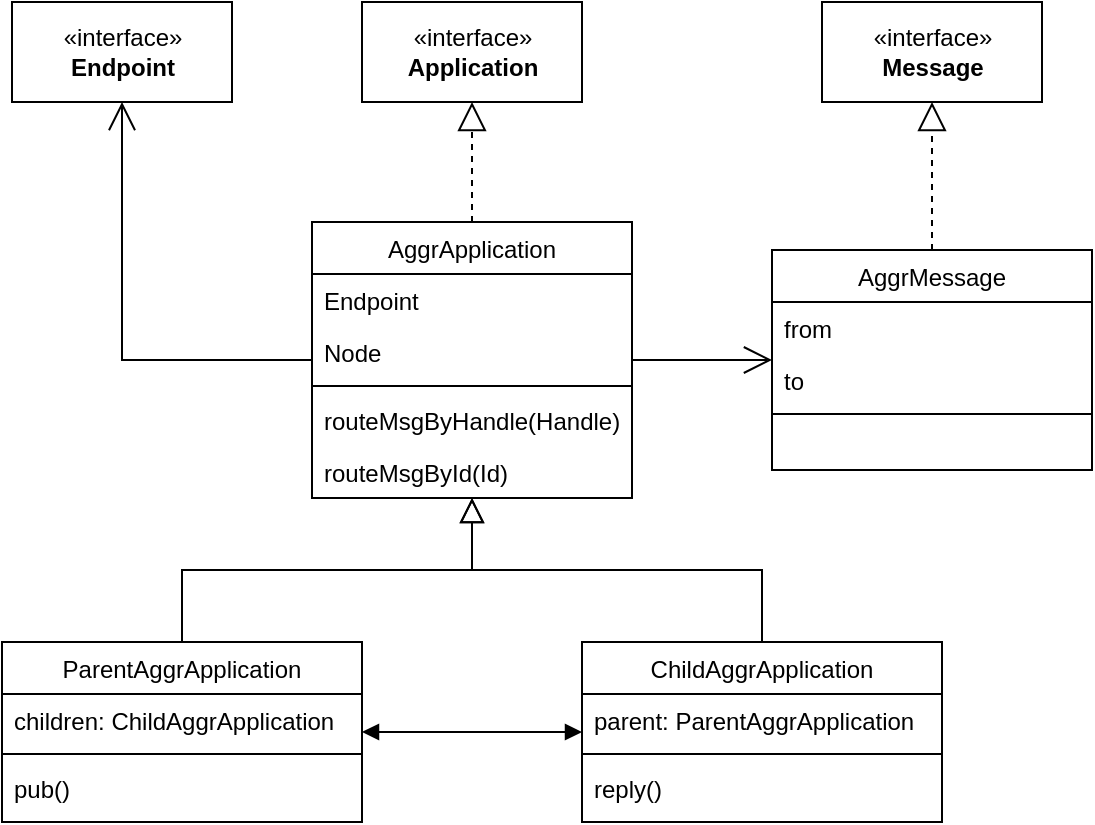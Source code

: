 <mxfile version="20.8.11" type="github">
  <diagram id="C5RBs43oDa-KdzZeNtuy" name="Page-1">
    <mxGraphModel dx="1290" dy="573" grid="1" gridSize="10" guides="1" tooltips="1" connect="1" arrows="1" fold="1" page="1" pageScale="1" pageWidth="827" pageHeight="1169" math="0" shadow="0">
      <root>
        <mxCell id="WIyWlLk6GJQsqaUBKTNV-0" />
        <mxCell id="WIyWlLk6GJQsqaUBKTNV-1" parent="WIyWlLk6GJQsqaUBKTNV-0" />
        <mxCell id="zkfFHV4jXpPFQw0GAbJ--0" value="AggrApplication" style="swimlane;fontStyle=0;align=center;verticalAlign=top;childLayout=stackLayout;horizontal=1;startSize=26;horizontalStack=0;resizeParent=1;resizeLast=0;collapsible=1;marginBottom=0;rounded=0;shadow=0;strokeWidth=1;" parent="WIyWlLk6GJQsqaUBKTNV-1" vertex="1">
          <mxGeometry x="220" y="120" width="160" height="138" as="geometry">
            <mxRectangle x="230" y="140" width="160" height="26" as="alternateBounds" />
          </mxGeometry>
        </mxCell>
        <mxCell id="zkfFHV4jXpPFQw0GAbJ--1" value="Endpoint" style="text;align=left;verticalAlign=top;spacingLeft=4;spacingRight=4;overflow=hidden;rotatable=0;points=[[0,0.5],[1,0.5]];portConstraint=eastwest;" parent="zkfFHV4jXpPFQw0GAbJ--0" vertex="1">
          <mxGeometry y="26" width="160" height="26" as="geometry" />
        </mxCell>
        <mxCell id="zkfFHV4jXpPFQw0GAbJ--2" value="Node" style="text;align=left;verticalAlign=top;spacingLeft=4;spacingRight=4;overflow=hidden;rotatable=0;points=[[0,0.5],[1,0.5]];portConstraint=eastwest;rounded=0;shadow=0;html=0;" parent="zkfFHV4jXpPFQw0GAbJ--0" vertex="1">
          <mxGeometry y="52" width="160" height="26" as="geometry" />
        </mxCell>
        <mxCell id="zkfFHV4jXpPFQw0GAbJ--4" value="" style="line;html=1;strokeWidth=1;align=left;verticalAlign=middle;spacingTop=-1;spacingLeft=3;spacingRight=3;rotatable=0;labelPosition=right;points=[];portConstraint=eastwest;" parent="zkfFHV4jXpPFQw0GAbJ--0" vertex="1">
          <mxGeometry y="78" width="160" height="8" as="geometry" />
        </mxCell>
        <mxCell id="zkfFHV4jXpPFQw0GAbJ--5" value="routeMsgByHandle(Handle)" style="text;align=left;verticalAlign=top;spacingLeft=4;spacingRight=4;overflow=hidden;rotatable=0;points=[[0,0.5],[1,0.5]];portConstraint=eastwest;" parent="zkfFHV4jXpPFQw0GAbJ--0" vertex="1">
          <mxGeometry y="86" width="160" height="26" as="geometry" />
        </mxCell>
        <mxCell id="ANlF2vqmyMP78w_lvlv7-10" value="routeMsgById(Id)" style="text;align=left;verticalAlign=top;spacingLeft=4;spacingRight=4;overflow=hidden;rotatable=0;points=[[0,0.5],[1,0.5]];portConstraint=eastwest;" vertex="1" parent="zkfFHV4jXpPFQw0GAbJ--0">
          <mxGeometry y="112" width="160" height="26" as="geometry" />
        </mxCell>
        <mxCell id="zkfFHV4jXpPFQw0GAbJ--12" value="" style="endArrow=block;endSize=10;endFill=0;shadow=0;strokeWidth=1;rounded=0;edgeStyle=elbowEdgeStyle;elbow=vertical;" parent="WIyWlLk6GJQsqaUBKTNV-1" source="ANlF2vqmyMP78w_lvlv7-24" target="zkfFHV4jXpPFQw0GAbJ--0" edge="1">
          <mxGeometry width="160" relative="1" as="geometry">
            <mxPoint x="200" y="360" as="sourcePoint" />
            <mxPoint x="200" y="203" as="targetPoint" />
          </mxGeometry>
        </mxCell>
        <mxCell id="zkfFHV4jXpPFQw0GAbJ--16" value="" style="endArrow=block;endSize=10;endFill=0;shadow=0;strokeWidth=1;rounded=0;edgeStyle=elbowEdgeStyle;elbow=vertical;" parent="WIyWlLk6GJQsqaUBKTNV-1" source="ANlF2vqmyMP78w_lvlv7-32" target="zkfFHV4jXpPFQw0GAbJ--0" edge="1">
          <mxGeometry width="160" relative="1" as="geometry">
            <mxPoint x="410" y="360" as="sourcePoint" />
            <mxPoint x="310" y="271" as="targetPoint" />
          </mxGeometry>
        </mxCell>
        <mxCell id="ANlF2vqmyMP78w_lvlv7-8" value="«interface»&lt;br&gt;&lt;b&gt;Application&lt;/b&gt;" style="html=1;" vertex="1" parent="WIyWlLk6GJQsqaUBKTNV-1">
          <mxGeometry x="245" y="10" width="110" height="50" as="geometry" />
        </mxCell>
        <mxCell id="ANlF2vqmyMP78w_lvlv7-11" value="«interface»&lt;br&gt;&lt;b&gt;Endpoint&lt;/b&gt;" style="html=1;" vertex="1" parent="WIyWlLk6GJQsqaUBKTNV-1">
          <mxGeometry x="70" y="10" width="110" height="50" as="geometry" />
        </mxCell>
        <mxCell id="ANlF2vqmyMP78w_lvlv7-12" value="" style="endArrow=open;endFill=1;endSize=12;html=1;rounded=0;entryX=0.5;entryY=1;entryDx=0;entryDy=0;" edge="1" parent="WIyWlLk6GJQsqaUBKTNV-1" source="zkfFHV4jXpPFQw0GAbJ--0" target="ANlF2vqmyMP78w_lvlv7-11">
          <mxGeometry width="160" relative="1" as="geometry">
            <mxPoint x="-10" y="220" as="sourcePoint" />
            <mxPoint x="150" y="220" as="targetPoint" />
            <Array as="points">
              <mxPoint x="125" y="189" />
            </Array>
          </mxGeometry>
        </mxCell>
        <mxCell id="ANlF2vqmyMP78w_lvlv7-13" value="«interface»&lt;br&gt;&lt;b&gt;Message&lt;/b&gt;" style="html=1;" vertex="1" parent="WIyWlLk6GJQsqaUBKTNV-1">
          <mxGeometry x="475" y="10" width="110" height="50" as="geometry" />
        </mxCell>
        <mxCell id="ANlF2vqmyMP78w_lvlv7-14" value="AggrMessage" style="swimlane;fontStyle=0;align=center;verticalAlign=top;childLayout=stackLayout;horizontal=1;startSize=26;horizontalStack=0;resizeParent=1;resizeLast=0;collapsible=1;marginBottom=0;rounded=0;shadow=0;strokeWidth=1;" vertex="1" parent="WIyWlLk6GJQsqaUBKTNV-1">
          <mxGeometry x="450" y="134" width="160" height="110" as="geometry">
            <mxRectangle x="230" y="140" width="160" height="26" as="alternateBounds" />
          </mxGeometry>
        </mxCell>
        <mxCell id="ANlF2vqmyMP78w_lvlv7-15" value="from" style="text;align=left;verticalAlign=top;spacingLeft=4;spacingRight=4;overflow=hidden;rotatable=0;points=[[0,0.5],[1,0.5]];portConstraint=eastwest;" vertex="1" parent="ANlF2vqmyMP78w_lvlv7-14">
          <mxGeometry y="26" width="160" height="26" as="geometry" />
        </mxCell>
        <mxCell id="ANlF2vqmyMP78w_lvlv7-16" value="to" style="text;align=left;verticalAlign=top;spacingLeft=4;spacingRight=4;overflow=hidden;rotatable=0;points=[[0,0.5],[1,0.5]];portConstraint=eastwest;rounded=0;shadow=0;html=0;" vertex="1" parent="ANlF2vqmyMP78w_lvlv7-14">
          <mxGeometry y="52" width="160" height="26" as="geometry" />
        </mxCell>
        <mxCell id="ANlF2vqmyMP78w_lvlv7-17" value="" style="line;html=1;strokeWidth=1;align=left;verticalAlign=middle;spacingTop=-1;spacingLeft=3;spacingRight=3;rotatable=0;labelPosition=right;points=[];portConstraint=eastwest;" vertex="1" parent="ANlF2vqmyMP78w_lvlv7-14">
          <mxGeometry y="78" width="160" height="8" as="geometry" />
        </mxCell>
        <mxCell id="ANlF2vqmyMP78w_lvlv7-21" value="" style="endArrow=open;endFill=1;endSize=12;html=1;rounded=0;" edge="1" parent="WIyWlLk6GJQsqaUBKTNV-1" source="zkfFHV4jXpPFQw0GAbJ--0" target="ANlF2vqmyMP78w_lvlv7-14">
          <mxGeometry width="160" relative="1" as="geometry">
            <mxPoint x="-10" y="260" as="sourcePoint" />
            <mxPoint x="150" y="260" as="targetPoint" />
          </mxGeometry>
        </mxCell>
        <mxCell id="ANlF2vqmyMP78w_lvlv7-22" value="" style="endArrow=block;dashed=1;endFill=0;endSize=12;html=1;rounded=0;" edge="1" parent="WIyWlLk6GJQsqaUBKTNV-1" source="zkfFHV4jXpPFQw0GAbJ--0" target="ANlF2vqmyMP78w_lvlv7-8">
          <mxGeometry width="160" relative="1" as="geometry">
            <mxPoint x="-50" y="220" as="sourcePoint" />
            <mxPoint x="110" y="220" as="targetPoint" />
          </mxGeometry>
        </mxCell>
        <mxCell id="ANlF2vqmyMP78w_lvlv7-23" value="" style="endArrow=block;dashed=1;endFill=0;endSize=12;html=1;rounded=0;" edge="1" parent="WIyWlLk6GJQsqaUBKTNV-1" source="ANlF2vqmyMP78w_lvlv7-14" target="ANlF2vqmyMP78w_lvlv7-13">
          <mxGeometry width="160" relative="1" as="geometry">
            <mxPoint x="310" y="130" as="sourcePoint" />
            <mxPoint x="310" y="70" as="targetPoint" />
          </mxGeometry>
        </mxCell>
        <mxCell id="ANlF2vqmyMP78w_lvlv7-24" value="ParentAggrApplication" style="swimlane;fontStyle=0;align=center;verticalAlign=top;childLayout=stackLayout;horizontal=1;startSize=26;horizontalStack=0;resizeParent=1;resizeLast=0;collapsible=1;marginBottom=0;rounded=0;shadow=0;strokeWidth=1;" vertex="1" parent="WIyWlLk6GJQsqaUBKTNV-1">
          <mxGeometry x="65" y="330" width="180" height="90" as="geometry">
            <mxRectangle x="230" y="140" width="160" height="26" as="alternateBounds" />
          </mxGeometry>
        </mxCell>
        <mxCell id="ANlF2vqmyMP78w_lvlv7-25" value="children: ChildAggrApplication" style="text;align=left;verticalAlign=top;spacingLeft=4;spacingRight=4;overflow=hidden;rotatable=0;points=[[0,0.5],[1,0.5]];portConstraint=eastwest;" vertex="1" parent="ANlF2vqmyMP78w_lvlv7-24">
          <mxGeometry y="26" width="180" height="26" as="geometry" />
        </mxCell>
        <mxCell id="ANlF2vqmyMP78w_lvlv7-27" value="" style="line;html=1;strokeWidth=1;align=left;verticalAlign=middle;spacingTop=-1;spacingLeft=3;spacingRight=3;rotatable=0;labelPosition=right;points=[];portConstraint=eastwest;" vertex="1" parent="ANlF2vqmyMP78w_lvlv7-24">
          <mxGeometry y="52" width="180" height="8" as="geometry" />
        </mxCell>
        <mxCell id="ANlF2vqmyMP78w_lvlv7-28" value="pub()" style="text;align=left;verticalAlign=top;spacingLeft=4;spacingRight=4;overflow=hidden;rotatable=0;points=[[0,0.5],[1,0.5]];portConstraint=eastwest;" vertex="1" parent="ANlF2vqmyMP78w_lvlv7-24">
          <mxGeometry y="60" width="180" height="26" as="geometry" />
        </mxCell>
        <mxCell id="ANlF2vqmyMP78w_lvlv7-32" value="ChildAggrApplication" style="swimlane;fontStyle=0;align=center;verticalAlign=top;childLayout=stackLayout;horizontal=1;startSize=26;horizontalStack=0;resizeParent=1;resizeLast=0;collapsible=1;marginBottom=0;rounded=0;shadow=0;strokeWidth=1;" vertex="1" parent="WIyWlLk6GJQsqaUBKTNV-1">
          <mxGeometry x="355" y="330" width="180" height="90" as="geometry">
            <mxRectangle x="350" y="390" width="160" height="26" as="alternateBounds" />
          </mxGeometry>
        </mxCell>
        <mxCell id="ANlF2vqmyMP78w_lvlv7-33" value="parent: ParentAggrApplication" style="text;align=left;verticalAlign=top;spacingLeft=4;spacingRight=4;overflow=hidden;rotatable=0;points=[[0,0.5],[1,0.5]];portConstraint=eastwest;" vertex="1" parent="ANlF2vqmyMP78w_lvlv7-32">
          <mxGeometry y="26" width="180" height="26" as="geometry" />
        </mxCell>
        <mxCell id="ANlF2vqmyMP78w_lvlv7-34" value="" style="line;html=1;strokeWidth=1;align=left;verticalAlign=middle;spacingTop=-1;spacingLeft=3;spacingRight=3;rotatable=0;labelPosition=right;points=[];portConstraint=eastwest;" vertex="1" parent="ANlF2vqmyMP78w_lvlv7-32">
          <mxGeometry y="52" width="180" height="8" as="geometry" />
        </mxCell>
        <mxCell id="ANlF2vqmyMP78w_lvlv7-35" value="reply()" style="text;align=left;verticalAlign=top;spacingLeft=4;spacingRight=4;overflow=hidden;rotatable=0;points=[[0,0.5],[1,0.5]];portConstraint=eastwest;" vertex="1" parent="ANlF2vqmyMP78w_lvlv7-32">
          <mxGeometry y="60" width="180" height="26" as="geometry" />
        </mxCell>
        <mxCell id="ANlF2vqmyMP78w_lvlv7-37" value="" style="endArrow=block;startArrow=block;endFill=1;startFill=1;html=1;rounded=0;" edge="1" parent="WIyWlLk6GJQsqaUBKTNV-1" source="ANlF2vqmyMP78w_lvlv7-24" target="ANlF2vqmyMP78w_lvlv7-32">
          <mxGeometry width="160" relative="1" as="geometry">
            <mxPoint x="-120" y="390" as="sourcePoint" />
            <mxPoint x="40" y="390" as="targetPoint" />
          </mxGeometry>
        </mxCell>
      </root>
    </mxGraphModel>
  </diagram>
</mxfile>
